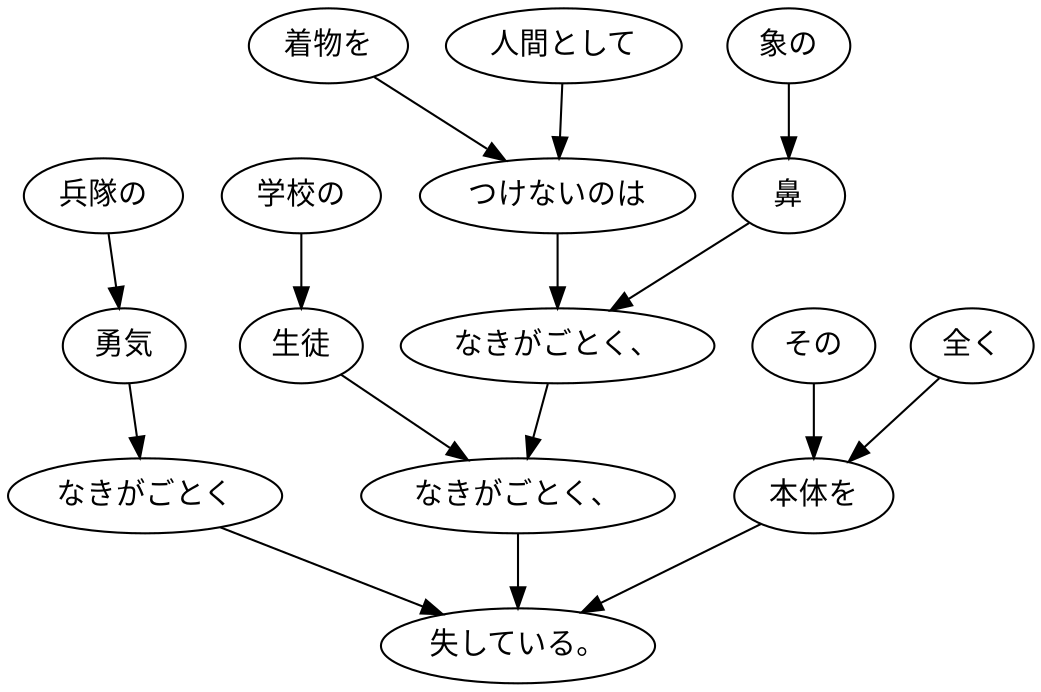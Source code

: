 digraph graph4260 {
	node0 [label="人間として"];
	node1 [label="着物を"];
	node2 [label="つけないのは"];
	node3 [label="象の"];
	node4 [label="鼻"];
	node5 [label="なきがごとく、"];
	node6 [label="学校の"];
	node7 [label="生徒"];
	node8 [label="なきがごとく、"];
	node9 [label="兵隊の"];
	node10 [label="勇気"];
	node11 [label="なきがごとく"];
	node12 [label="全く"];
	node13 [label="その"];
	node14 [label="本体を"];
	node15 [label="失している。"];
	node0 -> node2;
	node1 -> node2;
	node2 -> node5;
	node3 -> node4;
	node4 -> node5;
	node5 -> node8;
	node6 -> node7;
	node7 -> node8;
	node8 -> node15;
	node9 -> node10;
	node10 -> node11;
	node11 -> node15;
	node12 -> node14;
	node13 -> node14;
	node14 -> node15;
}
